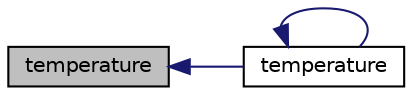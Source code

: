 digraph "temperature"
{
  edge [fontname="Helvetica",fontsize="10",labelfontname="Helvetica",labelfontsize="10"];
  node [fontname="Helvetica",fontsize="10",shape=record];
  rankdir="LR";
  Node1 [label="temperature",height=0.2,width=0.4,color="black", fillcolor="grey75", style="filled", fontcolor="black"];
  Node1 -> Node2 [dir="back",color="midnightblue",fontsize="10",style="solid",fontname="Helvetica"];
  Node2 [label="temperature",height=0.2,width=0.4,color="black", fillcolor="white", style="filled",URL="$temperature_8h.html#aa971f9ea35a2086046856ca483a39ad3"];
  Node2 -> Node2 [dir="back",color="midnightblue",fontsize="10",style="solid",fontname="Helvetica"];
}
